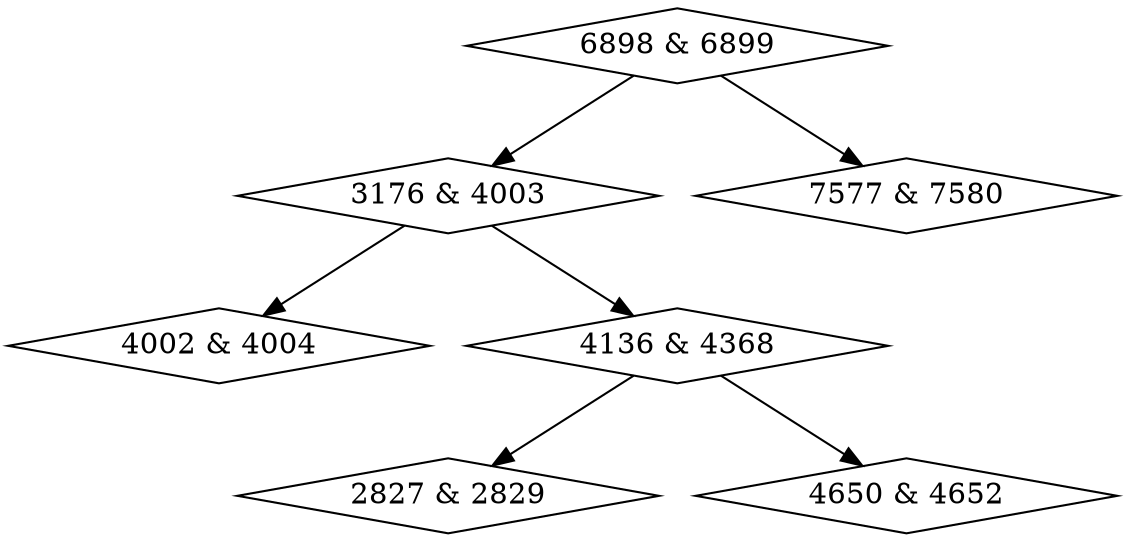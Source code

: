 digraph {
0 [label = "2827 & 2829", shape = diamond];
1 [label = "3176 & 4003", shape = diamond];
2 [label = "4002 & 4004", shape = diamond];
3 [label = "4136 & 4368", shape = diamond];
4 [label = "4650 & 4652", shape = diamond];
5 [label = "6898 & 6899", shape = diamond];
6 [label = "7577 & 7580", shape = diamond];
1->2;
1->3;
3->0;
3->4;
5->1;
5->6;
}
